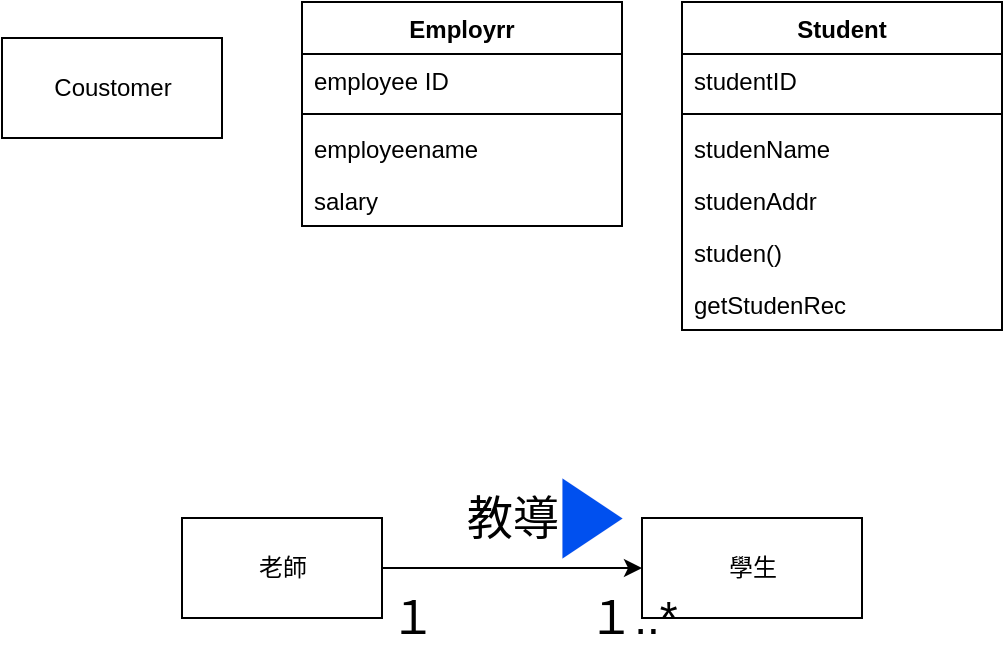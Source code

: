 <mxfile>
    <diagram id="attW2MiNEYRtk_PuS-gz" name="第1頁">
        <mxGraphModel dx="496" dy="461" grid="1" gridSize="10" guides="1" tooltips="1" connect="1" arrows="1" fold="1" page="1" pageScale="1" pageWidth="827" pageHeight="1169" math="0" shadow="0">
            <root>
                <mxCell id="0"/>
                <mxCell id="1" parent="0"/>
                <mxCell id="2" value="Coustomer" style="html=1;" vertex="1" parent="1">
                    <mxGeometry x="30" y="110" width="110" height="50" as="geometry"/>
                </mxCell>
                <mxCell id="7" value="Employrr" style="swimlane;fontStyle=1;align=center;verticalAlign=top;childLayout=stackLayout;horizontal=1;startSize=26;horizontalStack=0;resizeParent=1;resizeParentMax=0;resizeLast=0;collapsible=1;marginBottom=0;" vertex="1" parent="1">
                    <mxGeometry x="180" y="92" width="160" height="112" as="geometry"/>
                </mxCell>
                <mxCell id="8" value="employee ID" style="text;strokeColor=none;fillColor=none;align=left;verticalAlign=top;spacingLeft=4;spacingRight=4;overflow=hidden;rotatable=0;points=[[0,0.5],[1,0.5]];portConstraint=eastwest;" vertex="1" parent="7">
                    <mxGeometry y="26" width="160" height="26" as="geometry"/>
                </mxCell>
                <mxCell id="9" value="" style="line;strokeWidth=1;fillColor=none;align=left;verticalAlign=middle;spacingTop=-1;spacingLeft=3;spacingRight=3;rotatable=0;labelPosition=right;points=[];portConstraint=eastwest;strokeColor=inherit;" vertex="1" parent="7">
                    <mxGeometry y="52" width="160" height="8" as="geometry"/>
                </mxCell>
                <mxCell id="10" value="employeename" style="text;strokeColor=none;fillColor=none;align=left;verticalAlign=top;spacingLeft=4;spacingRight=4;overflow=hidden;rotatable=0;points=[[0,0.5],[1,0.5]];portConstraint=eastwest;" vertex="1" parent="7">
                    <mxGeometry y="60" width="160" height="26" as="geometry"/>
                </mxCell>
                <mxCell id="11" value="salary" style="text;strokeColor=none;fillColor=none;align=left;verticalAlign=top;spacingLeft=4;spacingRight=4;overflow=hidden;rotatable=0;points=[[0,0.5],[1,0.5]];portConstraint=eastwest;" vertex="1" parent="7">
                    <mxGeometry y="86" width="160" height="26" as="geometry"/>
                </mxCell>
                <mxCell id="12" value="Student" style="swimlane;fontStyle=1;align=center;verticalAlign=top;childLayout=stackLayout;horizontal=1;startSize=26;horizontalStack=0;resizeParent=1;resizeParentMax=0;resizeLast=0;collapsible=1;marginBottom=0;" vertex="1" parent="1">
                    <mxGeometry x="370" y="92" width="160" height="164" as="geometry"/>
                </mxCell>
                <mxCell id="13" value="studentID" style="text;strokeColor=none;fillColor=none;align=left;verticalAlign=top;spacingLeft=4;spacingRight=4;overflow=hidden;rotatable=0;points=[[0,0.5],[1,0.5]];portConstraint=eastwest;" vertex="1" parent="12">
                    <mxGeometry y="26" width="160" height="26" as="geometry"/>
                </mxCell>
                <mxCell id="14" value="" style="line;strokeWidth=1;fillColor=none;align=left;verticalAlign=middle;spacingTop=-1;spacingLeft=3;spacingRight=3;rotatable=0;labelPosition=right;points=[];portConstraint=eastwest;strokeColor=inherit;" vertex="1" parent="12">
                    <mxGeometry y="52" width="160" height="8" as="geometry"/>
                </mxCell>
                <mxCell id="15" value="studenName" style="text;strokeColor=none;fillColor=none;align=left;verticalAlign=top;spacingLeft=4;spacingRight=4;overflow=hidden;rotatable=0;points=[[0,0.5],[1,0.5]];portConstraint=eastwest;" vertex="1" parent="12">
                    <mxGeometry y="60" width="160" height="26" as="geometry"/>
                </mxCell>
                <mxCell id="16" value="studenAddr" style="text;strokeColor=none;fillColor=none;align=left;verticalAlign=top;spacingLeft=4;spacingRight=4;overflow=hidden;rotatable=0;points=[[0,0.5],[1,0.5]];portConstraint=eastwest;" vertex="1" parent="12">
                    <mxGeometry y="86" width="160" height="26" as="geometry"/>
                </mxCell>
                <mxCell id="17" value="studen()" style="text;strokeColor=none;fillColor=none;align=left;verticalAlign=top;spacingLeft=4;spacingRight=4;overflow=hidden;rotatable=0;points=[[0,0.5],[1,0.5]];portConstraint=eastwest;" vertex="1" parent="12">
                    <mxGeometry y="112" width="160" height="26" as="geometry"/>
                </mxCell>
                <mxCell id="18" value="getStudenRec" style="text;strokeColor=none;fillColor=none;align=left;verticalAlign=top;spacingLeft=4;spacingRight=4;overflow=hidden;rotatable=0;points=[[0,0.5],[1,0.5]];portConstraint=eastwest;" vertex="1" parent="12">
                    <mxGeometry y="138" width="160" height="26" as="geometry"/>
                </mxCell>
                <mxCell id="19" value="學生" style="html=1;" vertex="1" parent="1">
                    <mxGeometry x="350" y="350" width="110" height="50" as="geometry"/>
                </mxCell>
                <mxCell id="29" style="edgeStyle=none;html=1;exitX=1;exitY=0.5;exitDx=0;exitDy=0;entryX=0;entryY=0.5;entryDx=0;entryDy=0;fontSize=23;endArrow=classic;endFill=1;" edge="1" parent="1" source="20" target="19">
                    <mxGeometry relative="1" as="geometry"/>
                </mxCell>
                <mxCell id="20" value="老師" style="html=1;" vertex="1" parent="1">
                    <mxGeometry x="120" y="350" width="100" height="50" as="geometry"/>
                </mxCell>
                <mxCell id="26" value="&lt;font style=&quot;font-size: 23px;&quot;&gt;教導&lt;/font&gt;" style="text;html=1;align=center;verticalAlign=middle;resizable=0;points=[];autosize=1;strokeColor=none;fillColor=none;" vertex="1" parent="1">
                    <mxGeometry x="250" y="330" width="70" height="40" as="geometry"/>
                </mxCell>
                <mxCell id="27" value="１" style="text;html=1;align=center;verticalAlign=middle;resizable=0;points=[];autosize=1;strokeColor=none;fillColor=none;fontSize=23;" vertex="1" parent="1">
                    <mxGeometry x="210" y="380" width="50" height="40" as="geometry"/>
                </mxCell>
                <mxCell id="28" value="１..*" style="text;html=1;align=center;verticalAlign=middle;resizable=0;points=[];autosize=1;strokeColor=none;fillColor=none;fontSize=23;" vertex="1" parent="1">
                    <mxGeometry x="310" y="380" width="70" height="40" as="geometry"/>
                </mxCell>
                <mxCell id="32" value="" style="triangle;whiteSpace=wrap;html=1;fontSize=23;fillColor=#0050ef;fontColor=#ffffff;strokeColor=#001DBC;strokeWidth=0;" vertex="1" parent="1">
                    <mxGeometry x="310" y="330" width="30" height="40" as="geometry"/>
                </mxCell>
            </root>
        </mxGraphModel>
    </diagram>
</mxfile>